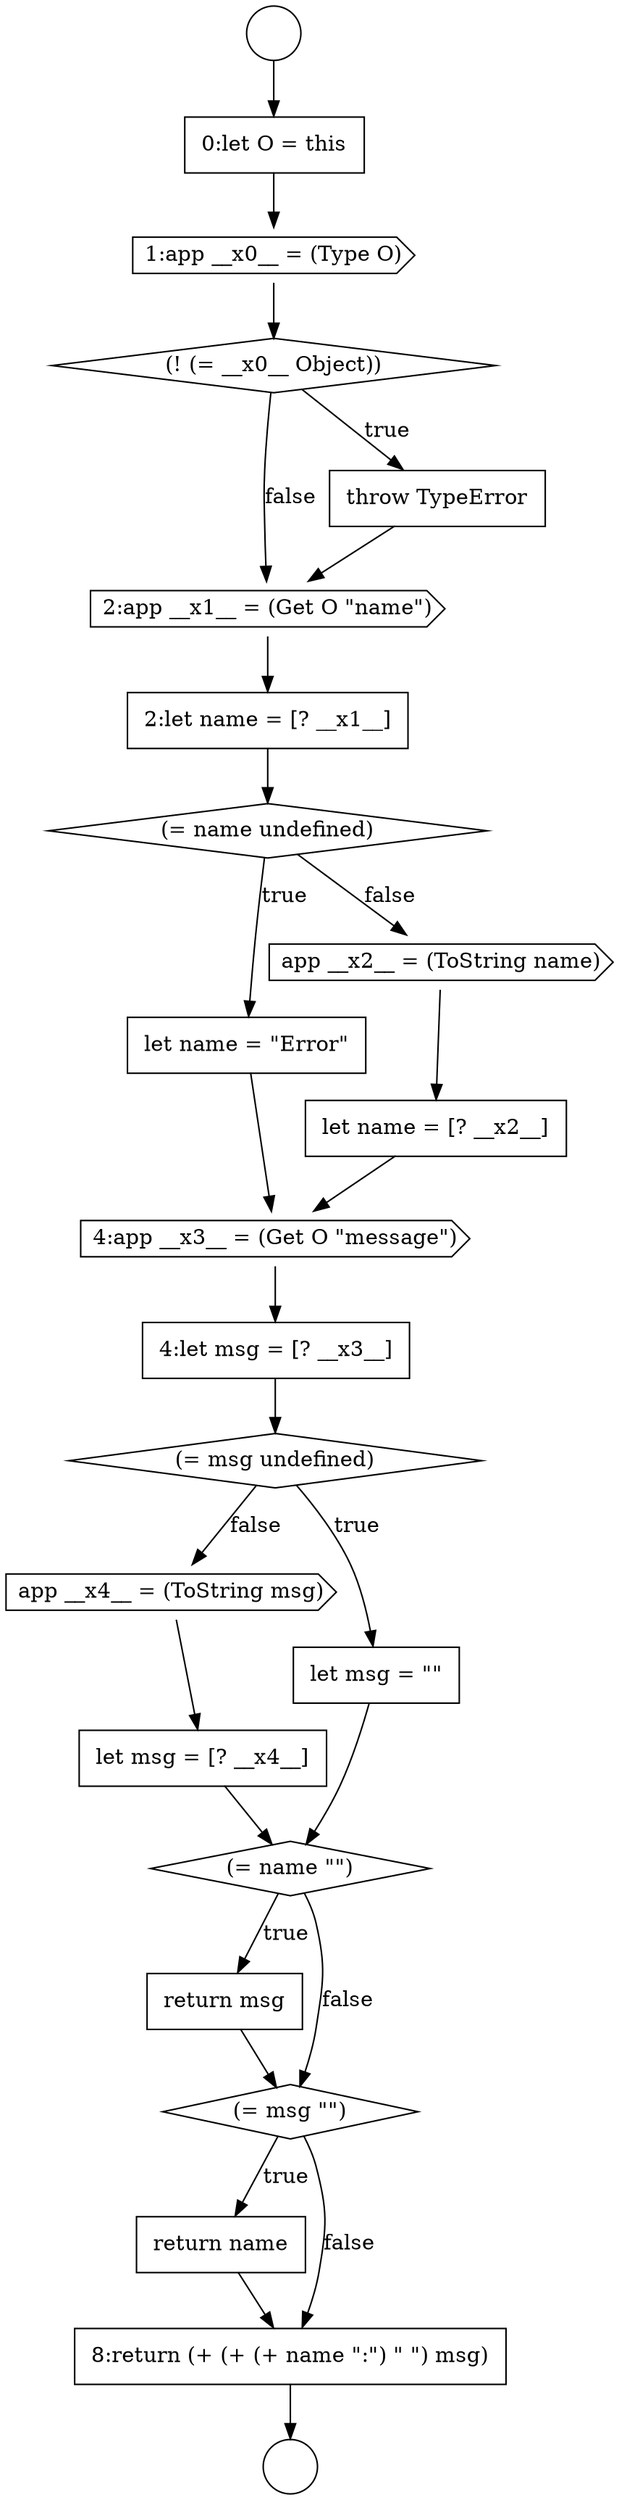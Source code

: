 digraph {
  node11122 [shape=cds, label=<<font color="black">4:app __x3__ = (Get O &quot;message&quot;)</font>> color="black" fillcolor="white" style=filled]
  node11112 [shape=none, margin=0, label=<<font color="black">
    <table border="0" cellborder="1" cellspacing="0" cellpadding="10">
      <tr><td align="left">0:let O = this</td></tr>
    </table>
  </font>> color="black" fillcolor="white" style=filled]
  node11111 [shape=circle label=" " color="black" fillcolor="white" style=filled]
  node11119 [shape=none, margin=0, label=<<font color="black">
    <table border="0" cellborder="1" cellspacing="0" cellpadding="10">
      <tr><td align="left">let name = &quot;Error&quot;</td></tr>
    </table>
  </font>> color="black" fillcolor="white" style=filled]
  node11121 [shape=none, margin=0, label=<<font color="black">
    <table border="0" cellborder="1" cellspacing="0" cellpadding="10">
      <tr><td align="left">let name = [? __x2__]</td></tr>
    </table>
  </font>> color="black" fillcolor="white" style=filled]
  node11128 [shape=diamond, label=<<font color="black">(= name &quot;&quot;)</font>> color="black" fillcolor="white" style=filled]
  node11116 [shape=cds, label=<<font color="black">2:app __x1__ = (Get O &quot;name&quot;)</font>> color="black" fillcolor="white" style=filled]
  node11129 [shape=none, margin=0, label=<<font color="black">
    <table border="0" cellborder="1" cellspacing="0" cellpadding="10">
      <tr><td align="left">return msg</td></tr>
    </table>
  </font>> color="black" fillcolor="white" style=filled]
  node11110 [shape=circle label=" " color="black" fillcolor="white" style=filled]
  node11124 [shape=diamond, label=<<font color="black">(= msg undefined)</font>> color="black" fillcolor="white" style=filled]
  node11126 [shape=cds, label=<<font color="black">app __x4__ = (ToString msg)</font>> color="black" fillcolor="white" style=filled]
  node11123 [shape=none, margin=0, label=<<font color="black">
    <table border="0" cellborder="1" cellspacing="0" cellpadding="10">
      <tr><td align="left">4:let msg = [? __x3__]</td></tr>
    </table>
  </font>> color="black" fillcolor="white" style=filled]
  node11118 [shape=diamond, label=<<font color="black">(= name undefined)</font>> color="black" fillcolor="white" style=filled]
  node11131 [shape=none, margin=0, label=<<font color="black">
    <table border="0" cellborder="1" cellspacing="0" cellpadding="10">
      <tr><td align="left">return name</td></tr>
    </table>
  </font>> color="black" fillcolor="white" style=filled]
  node11114 [shape=diamond, label=<<font color="black">(! (= __x0__ Object))</font>> color="black" fillcolor="white" style=filled]
  node11115 [shape=none, margin=0, label=<<font color="black">
    <table border="0" cellborder="1" cellspacing="0" cellpadding="10">
      <tr><td align="left">throw TypeError</td></tr>
    </table>
  </font>> color="black" fillcolor="white" style=filled]
  node11132 [shape=none, margin=0, label=<<font color="black">
    <table border="0" cellborder="1" cellspacing="0" cellpadding="10">
      <tr><td align="left">8:return (+ (+ (+ name &quot;:&quot;) &quot; &quot;) msg)</td></tr>
    </table>
  </font>> color="black" fillcolor="white" style=filled]
  node11125 [shape=none, margin=0, label=<<font color="black">
    <table border="0" cellborder="1" cellspacing="0" cellpadding="10">
      <tr><td align="left">let msg = &quot;&quot;</td></tr>
    </table>
  </font>> color="black" fillcolor="white" style=filled]
  node11120 [shape=cds, label=<<font color="black">app __x2__ = (ToString name)</font>> color="black" fillcolor="white" style=filled]
  node11127 [shape=none, margin=0, label=<<font color="black">
    <table border="0" cellborder="1" cellspacing="0" cellpadding="10">
      <tr><td align="left">let msg = [? __x4__]</td></tr>
    </table>
  </font>> color="black" fillcolor="white" style=filled]
  node11117 [shape=none, margin=0, label=<<font color="black">
    <table border="0" cellborder="1" cellspacing="0" cellpadding="10">
      <tr><td align="left">2:let name = [? __x1__]</td></tr>
    </table>
  </font>> color="black" fillcolor="white" style=filled]
  node11113 [shape=cds, label=<<font color="black">1:app __x0__ = (Type O)</font>> color="black" fillcolor="white" style=filled]
  node11130 [shape=diamond, label=<<font color="black">(= msg &quot;&quot;)</font>> color="black" fillcolor="white" style=filled]
  node11130 -> node11131 [label=<<font color="black">true</font>> color="black"]
  node11130 -> node11132 [label=<<font color="black">false</font>> color="black"]
  node11132 -> node11111 [ color="black"]
  node11128 -> node11129 [label=<<font color="black">true</font>> color="black"]
  node11128 -> node11130 [label=<<font color="black">false</font>> color="black"]
  node11124 -> node11125 [label=<<font color="black">true</font>> color="black"]
  node11124 -> node11126 [label=<<font color="black">false</font>> color="black"]
  node11120 -> node11121 [ color="black"]
  node11118 -> node11119 [label=<<font color="black">true</font>> color="black"]
  node11118 -> node11120 [label=<<font color="black">false</font>> color="black"]
  node11113 -> node11114 [ color="black"]
  node11126 -> node11127 [ color="black"]
  node11119 -> node11122 [ color="black"]
  node11129 -> node11130 [ color="black"]
  node11122 -> node11123 [ color="black"]
  node11116 -> node11117 [ color="black"]
  node11114 -> node11115 [label=<<font color="black">true</font>> color="black"]
  node11114 -> node11116 [label=<<font color="black">false</font>> color="black"]
  node11110 -> node11112 [ color="black"]
  node11125 -> node11128 [ color="black"]
  node11117 -> node11118 [ color="black"]
  node11121 -> node11122 [ color="black"]
  node11131 -> node11132 [ color="black"]
  node11115 -> node11116 [ color="black"]
  node11123 -> node11124 [ color="black"]
  node11112 -> node11113 [ color="black"]
  node11127 -> node11128 [ color="black"]
}
